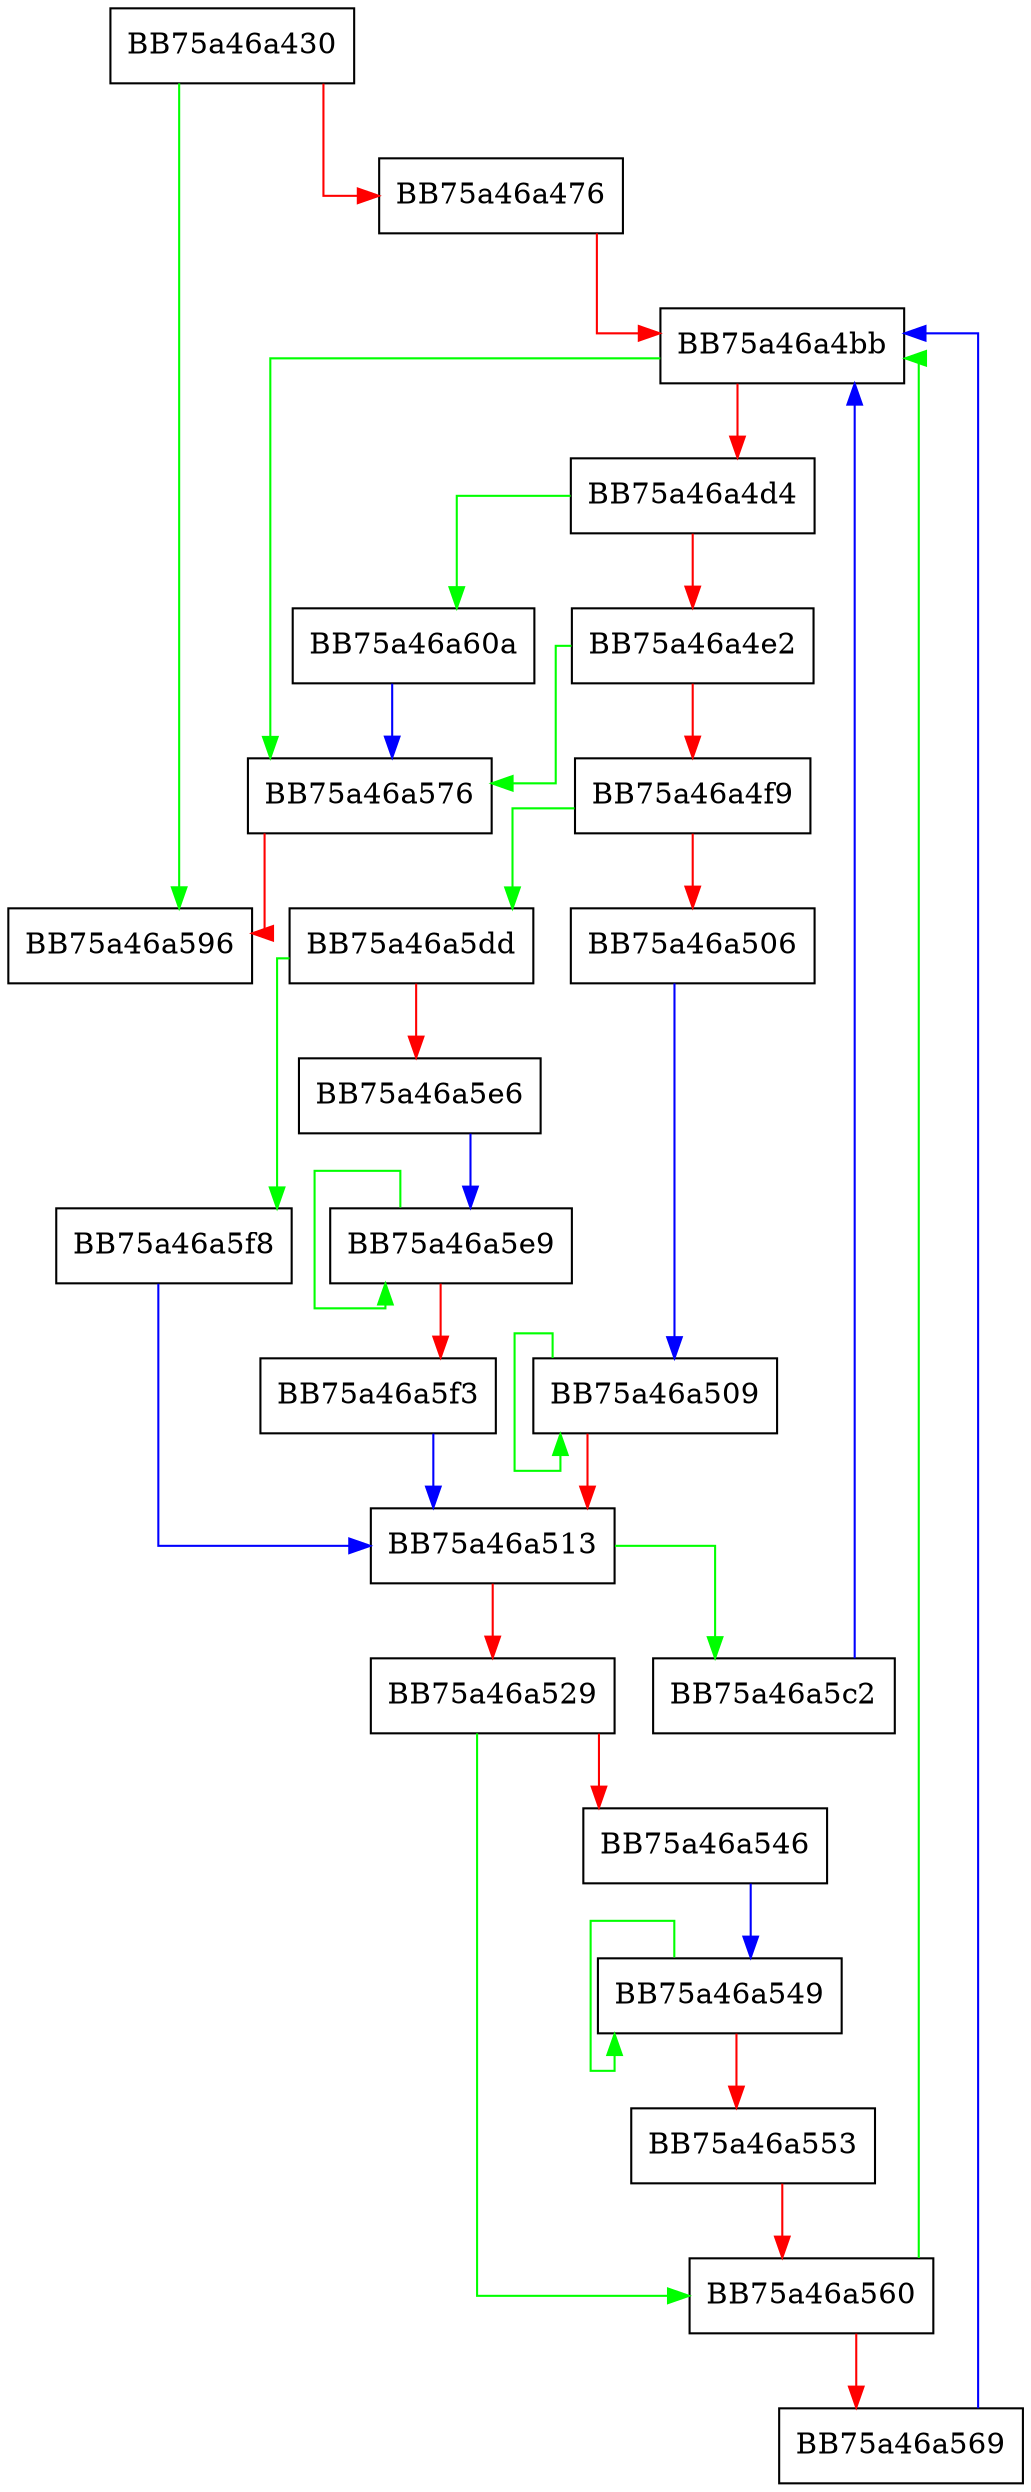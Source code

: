 digraph LuaErrorHandler {
  node [shape="box"];
  graph [splines=ortho];
  BB75a46a430 -> BB75a46a596 [color="green"];
  BB75a46a430 -> BB75a46a476 [color="red"];
  BB75a46a476 -> BB75a46a4bb [color="red"];
  BB75a46a4bb -> BB75a46a576 [color="green"];
  BB75a46a4bb -> BB75a46a4d4 [color="red"];
  BB75a46a4d4 -> BB75a46a60a [color="green"];
  BB75a46a4d4 -> BB75a46a4e2 [color="red"];
  BB75a46a4e2 -> BB75a46a576 [color="green"];
  BB75a46a4e2 -> BB75a46a4f9 [color="red"];
  BB75a46a4f9 -> BB75a46a5dd [color="green"];
  BB75a46a4f9 -> BB75a46a506 [color="red"];
  BB75a46a506 -> BB75a46a509 [color="blue"];
  BB75a46a509 -> BB75a46a509 [color="green"];
  BB75a46a509 -> BB75a46a513 [color="red"];
  BB75a46a513 -> BB75a46a5c2 [color="green"];
  BB75a46a513 -> BB75a46a529 [color="red"];
  BB75a46a529 -> BB75a46a560 [color="green"];
  BB75a46a529 -> BB75a46a546 [color="red"];
  BB75a46a546 -> BB75a46a549 [color="blue"];
  BB75a46a549 -> BB75a46a549 [color="green"];
  BB75a46a549 -> BB75a46a553 [color="red"];
  BB75a46a553 -> BB75a46a560 [color="red"];
  BB75a46a560 -> BB75a46a4bb [color="green"];
  BB75a46a560 -> BB75a46a569 [color="red"];
  BB75a46a569 -> BB75a46a4bb [color="blue"];
  BB75a46a576 -> BB75a46a596 [color="red"];
  BB75a46a5c2 -> BB75a46a4bb [color="blue"];
  BB75a46a5dd -> BB75a46a5f8 [color="green"];
  BB75a46a5dd -> BB75a46a5e6 [color="red"];
  BB75a46a5e6 -> BB75a46a5e9 [color="blue"];
  BB75a46a5e9 -> BB75a46a5e9 [color="green"];
  BB75a46a5e9 -> BB75a46a5f3 [color="red"];
  BB75a46a5f3 -> BB75a46a513 [color="blue"];
  BB75a46a5f8 -> BB75a46a513 [color="blue"];
  BB75a46a60a -> BB75a46a576 [color="blue"];
}
